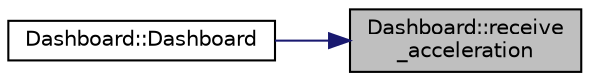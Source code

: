 digraph "Dashboard::receive_acceleration"
{
 // LATEX_PDF_SIZE
  edge [fontname="Helvetica",fontsize="10",labelfontname="Helvetica",labelfontsize="10"];
  node [fontname="Helvetica",fontsize="10",shape=record];
  rankdir="RL";
  Node1 [label="Dashboard::receive\l_acceleration",height=0.2,width=0.4,color="black", fillcolor="grey75", style="filled", fontcolor="black",tooltip=" "];
  Node1 -> Node2 [dir="back",color="midnightblue",fontsize="10",style="solid",fontname="Helvetica"];
  Node2 [label="Dashboard::Dashboard",height=0.2,width=0.4,color="black", fillcolor="white", style="filled",URL="$classDashboard.html#a0e6f5adac5375dd723e98c5e3a2ebb64",tooltip=" "];
}

